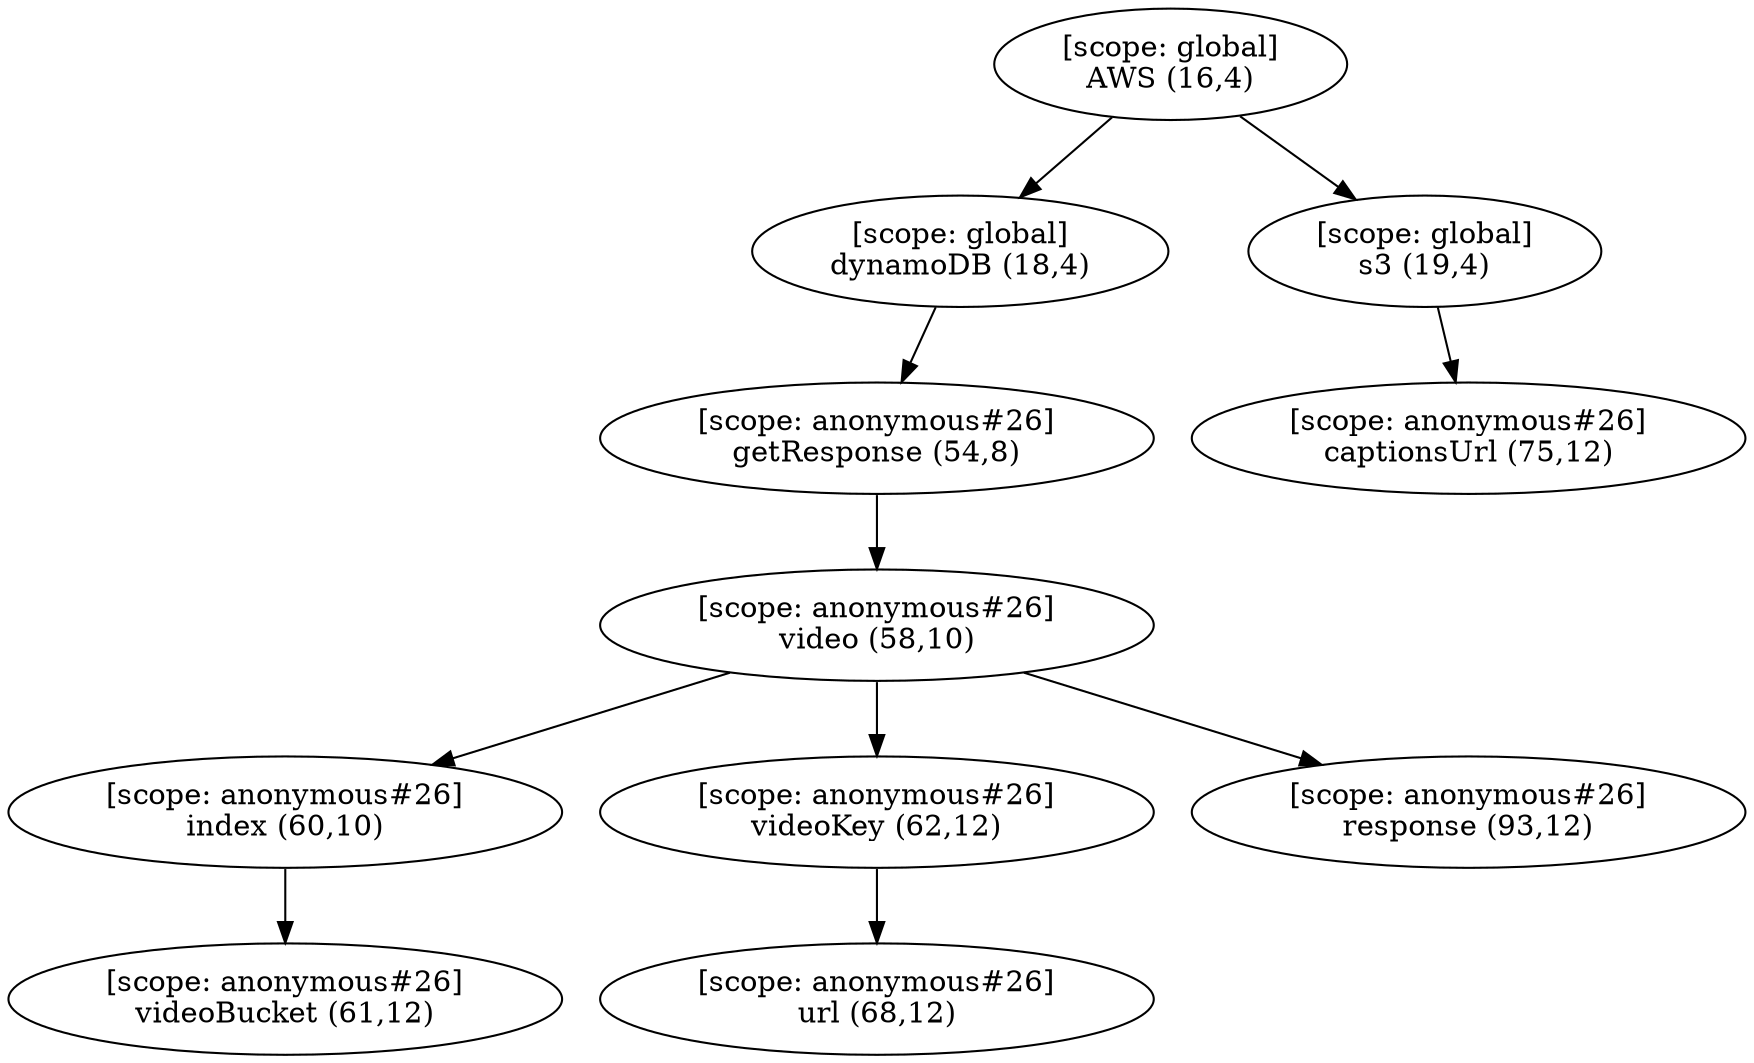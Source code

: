 digraph G {
  graph [ rankdir =TB ];
subgraph global {
  graph [ label = "Scope [global]" ];
  "[scope: global]
AWS (16,4)";
  "[scope: global]
dynamoDB (18,4)";
  "[scope: global]
s3 (19,4)";
}

subgraph anonymous_26 {
  graph [ label = "Scope [anonymous_26]" ];
  "[scope: anonymous#26]
getResponse (54,8)";
  "[scope: anonymous#26]
video (58,10)";
  "[scope: anonymous#26]
index (60,10)";
  "[scope: anonymous#26]
videoBucket (61,12)";
  "[scope: anonymous#26]
videoKey (62,12)";
  "[scope: anonymous#26]
url (68,12)";
  "[scope: anonymous#26]
captionsUrl (75,12)";
  "[scope: anonymous#26]
response (93,12)";
}

  "[scope: global]
AWS (16,4)" -> "[scope: global]
dynamoDB (18,4)";
  "[scope: global]
AWS (16,4)" -> "[scope: global]
s3 (19,4)";
  "[scope: global]
dynamoDB (18,4)" -> "[scope: anonymous#26]
getResponse (54,8)";
  "[scope: anonymous#26]
getResponse (54,8)" -> "[scope: anonymous#26]
video (58,10)";
  "[scope: anonymous#26]
video (58,10)" -> "[scope: anonymous#26]
index (60,10)";
  "[scope: anonymous#26]
index (60,10)" -> "[scope: anonymous#26]
videoBucket (61,12)";
  "[scope: anonymous#26]
video (58,10)" -> "[scope: anonymous#26]
videoKey (62,12)";
  "[scope: anonymous#26]
videoKey (62,12)" -> "[scope: anonymous#26]
url (68,12)";
  "[scope: global]
s3 (19,4)" -> "[scope: anonymous#26]
captionsUrl (75,12)";
  "[scope: anonymous#26]
video (58,10)" -> "[scope: anonymous#26]
response (93,12)";
}

